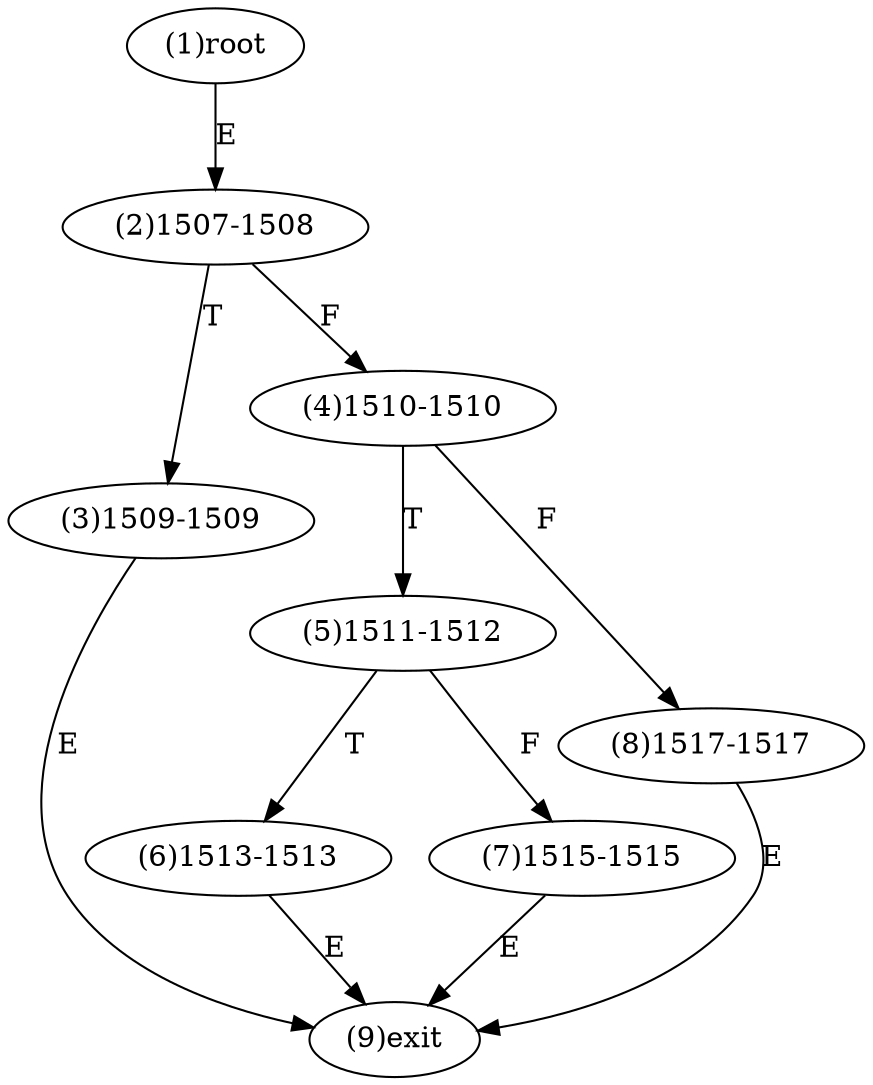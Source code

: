 digraph "" { 
1[ label="(1)root"];
2[ label="(2)1507-1508"];
3[ label="(3)1509-1509"];
4[ label="(4)1510-1510"];
5[ label="(5)1511-1512"];
6[ label="(6)1513-1513"];
7[ label="(7)1515-1515"];
8[ label="(8)1517-1517"];
9[ label="(9)exit"];
1->2[ label="E"];
2->4[ label="F"];
2->3[ label="T"];
3->9[ label="E"];
4->8[ label="F"];
4->5[ label="T"];
5->7[ label="F"];
5->6[ label="T"];
6->9[ label="E"];
7->9[ label="E"];
8->9[ label="E"];
}